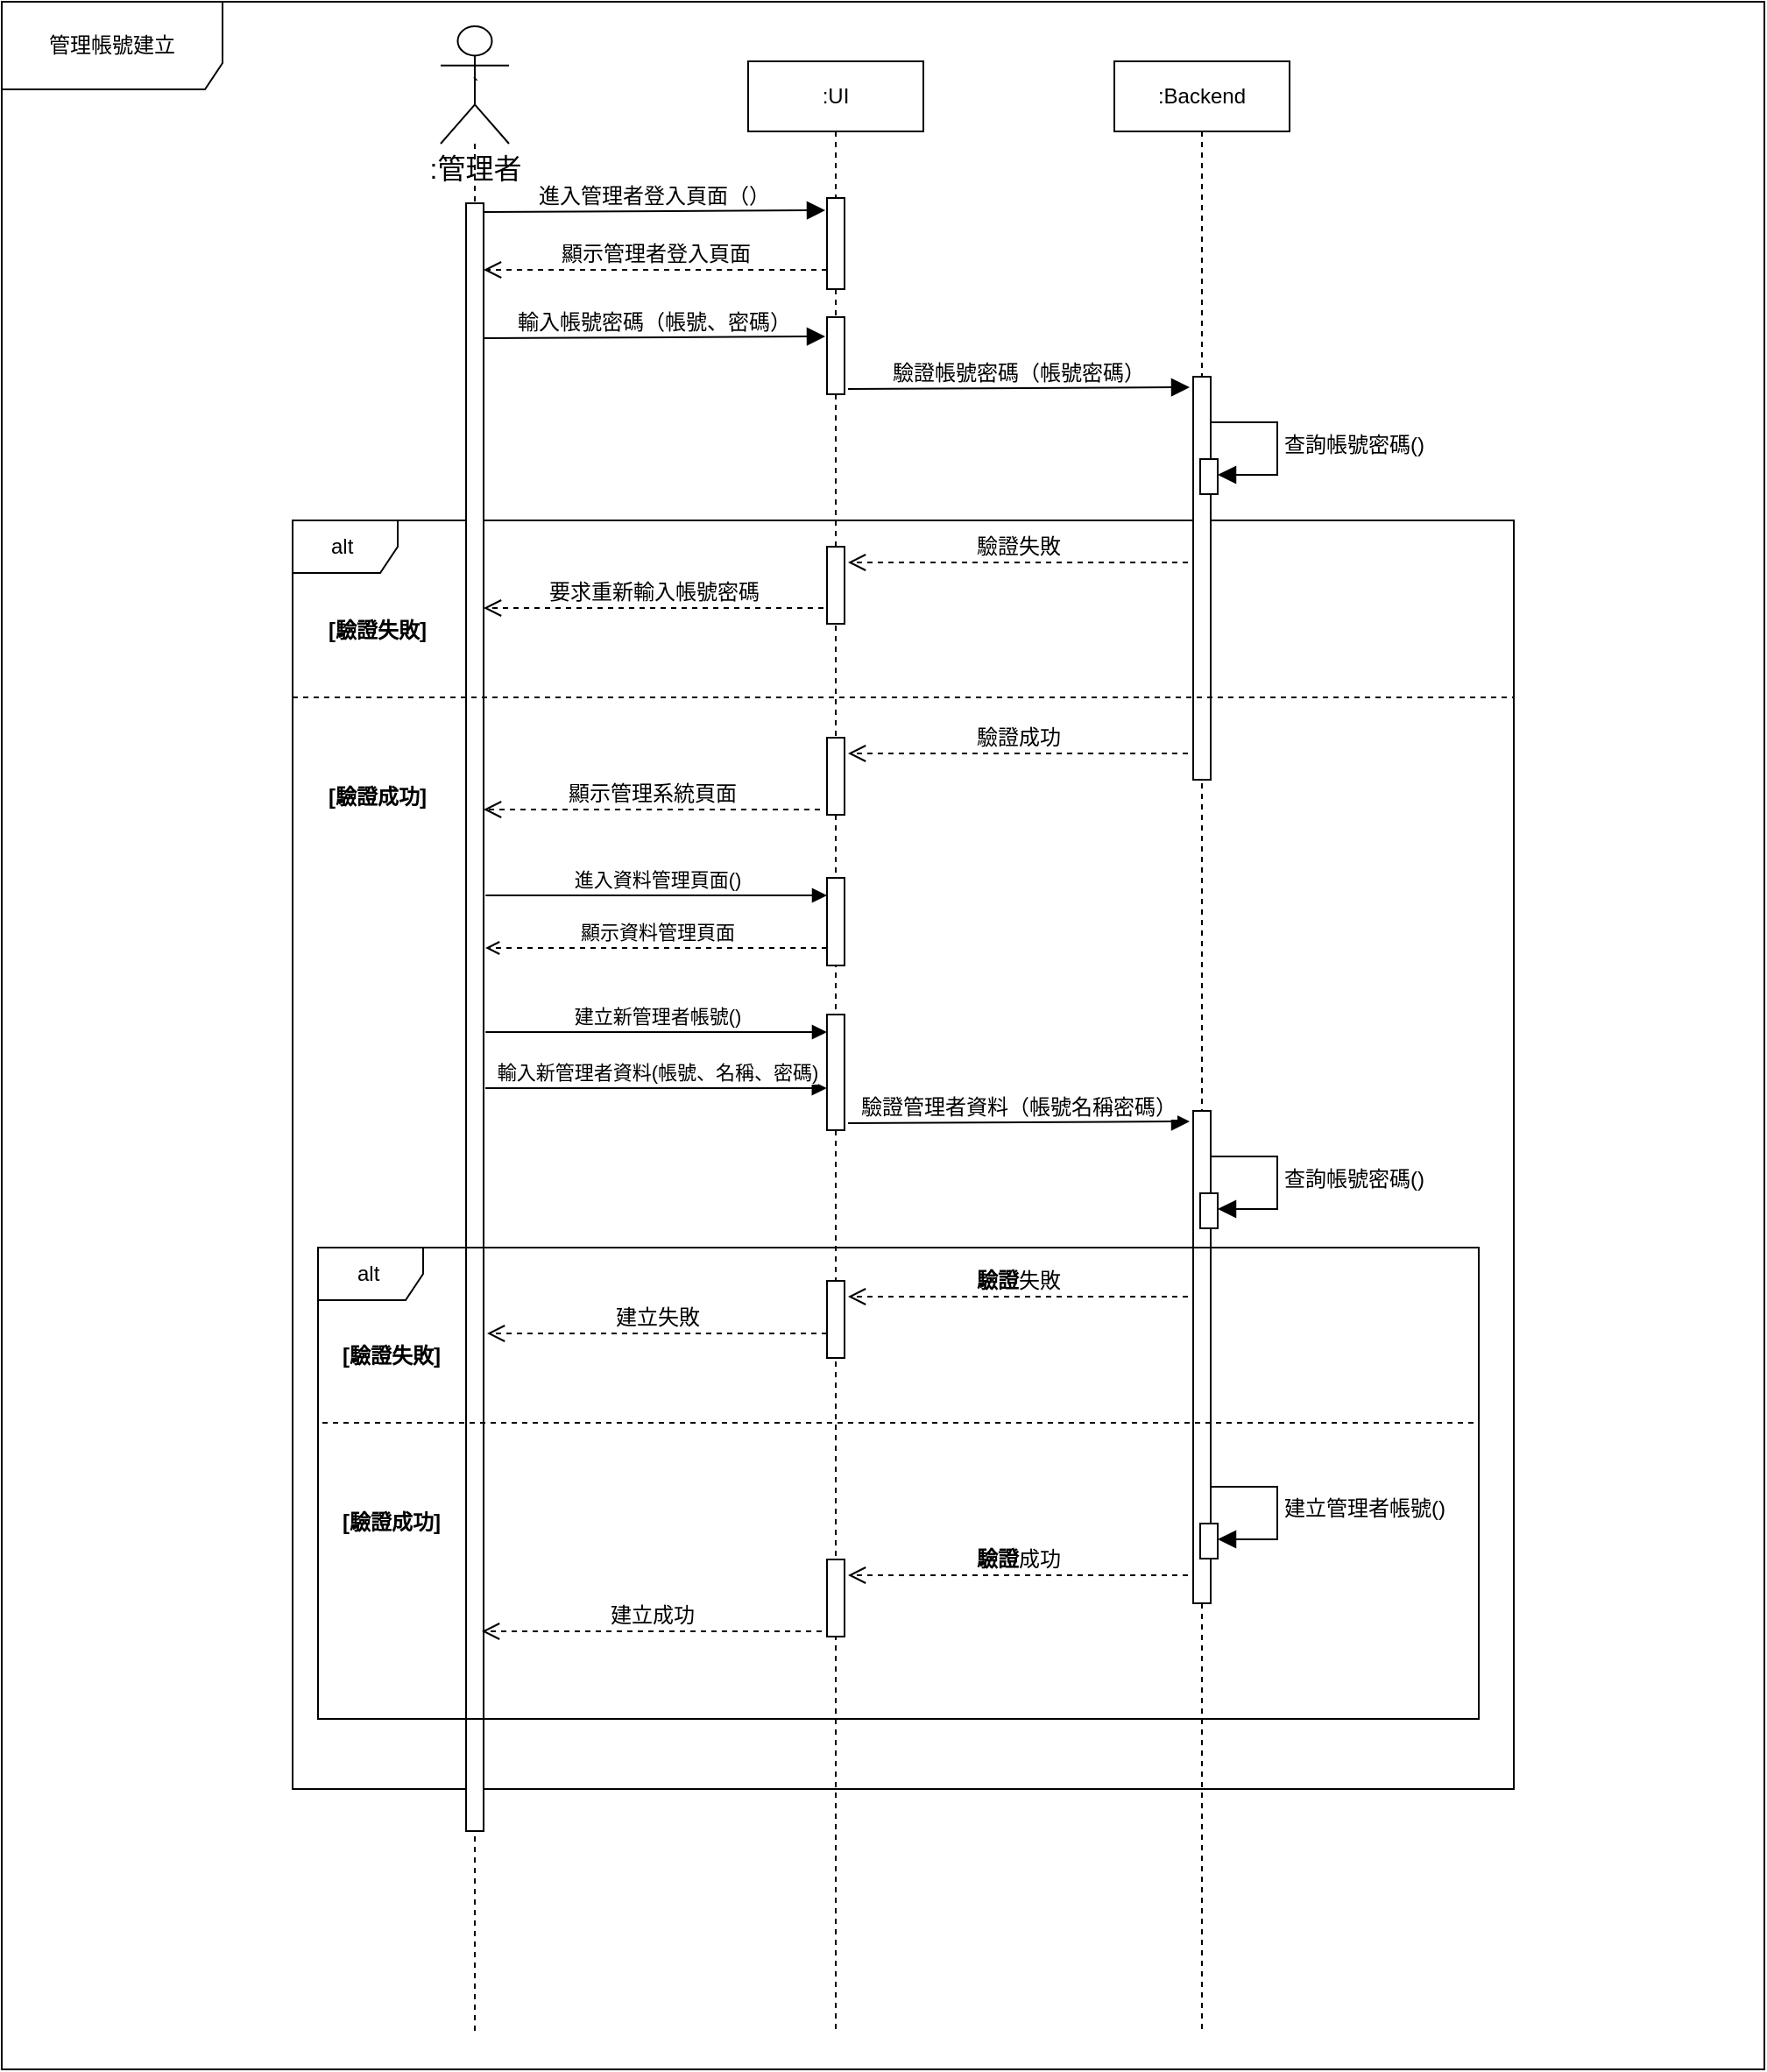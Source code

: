 <mxfile version="24.0.4" type="device">
  <diagram name="第 1 页" id="h2zrZuEtpmVf0U5pq_tw">
    <mxGraphModel dx="2546" dy="1436" grid="1" gridSize="10" guides="1" tooltips="1" connect="1" arrows="1" fold="1" page="0" pageScale="1" pageWidth="827" pageHeight="1169" math="0" shadow="0">
      <root>
        <mxCell id="0" />
        <mxCell id="1" parent="0" />
        <mxCell id="zxPr2gEcFa-4skPsukrC-24" value="alt&amp;nbsp;" style="shape=umlFrame;whiteSpace=wrap;html=1;pointerEvents=0;" parent="1" vertex="1">
          <mxGeometry x="-157" y="256" width="697" height="724" as="geometry" />
        </mxCell>
        <mxCell id="zxPr2gEcFa-4skPsukrC-2" value="`" style="shape=umlLifeline;perimeter=lifelinePerimeter;whiteSpace=wrap;html=1;container=1;dropTarget=0;collapsible=0;recursiveResize=0;outlineConnect=0;portConstraint=eastwest;newEdgeStyle={&quot;curved&quot;:0,&quot;rounded&quot;:0};participant=umlActor;size=67;" parent="1" vertex="1">
          <mxGeometry x="-72.5" y="-26" width="39" height="1146" as="geometry" />
        </mxCell>
        <mxCell id="zxPr2gEcFa-4skPsukrC-9" value="" style="html=1;points=[[0,0,0,0,5],[0,1,0,0,-5],[1,0,0,0,5],[1,1,0,0,-5]];perimeter=orthogonalPerimeter;outlineConnect=0;targetShapes=umlLifeline;portConstraint=eastwest;newEdgeStyle={&quot;curved&quot;:0,&quot;rounded&quot;:0};" parent="zxPr2gEcFa-4skPsukrC-2" vertex="1">
          <mxGeometry x="14.5" y="101" width="10" height="929" as="geometry" />
        </mxCell>
        <mxCell id="zxPr2gEcFa-4skPsukrC-3" value=":管理者" style="text;html=1;align=center;verticalAlign=middle;resizable=0;points=[];autosize=1;strokeColor=none;fillColor=none;fontSize=16;" parent="1" vertex="1">
          <mxGeometry x="-93" y="40" width="80" height="30" as="geometry" />
        </mxCell>
        <mxCell id="zxPr2gEcFa-4skPsukrC-7" value="進入管理者登入頁面（）" style="html=1;verticalAlign=bottom;endArrow=block;curved=0;rounded=0;fontSize=12;startSize=8;endSize=8;" parent="1" edge="1">
          <mxGeometry relative="1" as="geometry">
            <mxPoint x="-48" y="80" as="sourcePoint" />
            <mxPoint x="147" y="79" as="targetPoint" />
          </mxGeometry>
        </mxCell>
        <mxCell id="zxPr2gEcFa-4skPsukrC-11" value=":UI" style="shape=umlLifeline;perimeter=lifelinePerimeter;whiteSpace=wrap;html=1;container=1;dropTarget=0;collapsible=0;recursiveResize=0;outlineConnect=0;portConstraint=eastwest;newEdgeStyle={&quot;curved&quot;:0,&quot;rounded&quot;:0};" parent="1" vertex="1">
          <mxGeometry x="103" y="-6" width="100" height="1126" as="geometry" />
        </mxCell>
        <mxCell id="zxPr2gEcFa-4skPsukrC-12" value="" style="html=1;points=[[0,0,0,0,5],[0,1,0,0,-5],[1,0,0,0,5],[1,1,0,0,-5]];perimeter=orthogonalPerimeter;outlineConnect=0;targetShapes=umlLifeline;portConstraint=eastwest;newEdgeStyle={&quot;curved&quot;:0,&quot;rounded&quot;:0};" parent="zxPr2gEcFa-4skPsukrC-11" vertex="1">
          <mxGeometry x="45" y="78" width="10" height="52" as="geometry" />
        </mxCell>
        <mxCell id="wHdZwZcguU0iFTvbYWV7-5" value="" style="html=1;points=[[0,0,0,0,5],[0,1,0,0,-5],[1,0,0,0,5],[1,1,0,0,-5]];perimeter=orthogonalPerimeter;outlineConnect=0;targetShapes=umlLifeline;portConstraint=eastwest;newEdgeStyle={&quot;curved&quot;:0,&quot;rounded&quot;:0};" vertex="1" parent="zxPr2gEcFa-4skPsukrC-11">
          <mxGeometry x="45" y="146" width="10" height="44" as="geometry" />
        </mxCell>
        <mxCell id="wHdZwZcguU0iFTvbYWV7-6" value="" style="html=1;points=[[0,0,0,0,5],[0,1,0,0,-5],[1,0,0,0,5],[1,1,0,0,-5]];perimeter=orthogonalPerimeter;outlineConnect=0;targetShapes=umlLifeline;portConstraint=eastwest;newEdgeStyle={&quot;curved&quot;:0,&quot;rounded&quot;:0};" vertex="1" parent="zxPr2gEcFa-4skPsukrC-11">
          <mxGeometry x="45" y="277" width="10" height="44" as="geometry" />
        </mxCell>
        <mxCell id="wHdZwZcguU0iFTvbYWV7-8" value="" style="html=1;points=[[0,0,0,0,5],[0,1,0,0,-5],[1,0,0,0,5],[1,1,0,0,-5]];perimeter=orthogonalPerimeter;outlineConnect=0;targetShapes=umlLifeline;portConstraint=eastwest;newEdgeStyle={&quot;curved&quot;:0,&quot;rounded&quot;:0};" vertex="1" parent="zxPr2gEcFa-4skPsukrC-11">
          <mxGeometry x="45" y="386" width="10" height="44" as="geometry" />
        </mxCell>
        <mxCell id="wHdZwZcguU0iFTvbYWV7-9" value="驗證成功" style="html=1;verticalAlign=bottom;endArrow=open;dashed=1;endSize=8;curved=0;rounded=0;fontSize=12;" edge="1" parent="zxPr2gEcFa-4skPsukrC-11">
          <mxGeometry relative="1" as="geometry">
            <mxPoint x="251" y="395" as="sourcePoint" />
            <mxPoint x="57" y="395" as="targetPoint" />
          </mxGeometry>
        </mxCell>
        <mxCell id="wHdZwZcguU0iFTvbYWV7-13" value="" style="html=1;points=[[0,0,0,0,5],[0,1,0,0,-5],[1,0,0,0,5],[1,1,0,0,-5]];perimeter=orthogonalPerimeter;outlineConnect=0;targetShapes=umlLifeline;portConstraint=eastwest;newEdgeStyle={&quot;curved&quot;:0,&quot;rounded&quot;:0};" vertex="1" parent="zxPr2gEcFa-4skPsukrC-11">
          <mxGeometry x="45.0" y="466" width="10" height="50" as="geometry" />
        </mxCell>
        <mxCell id="wHdZwZcguU0iFTvbYWV7-16" value="" style="html=1;points=[[0,0,0,0,5],[0,1,0,0,-5],[1,0,0,0,5],[1,1,0,0,-5]];perimeter=orthogonalPerimeter;outlineConnect=0;targetShapes=umlLifeline;portConstraint=eastwest;newEdgeStyle={&quot;curved&quot;:0,&quot;rounded&quot;:0};" vertex="1" parent="zxPr2gEcFa-4skPsukrC-11">
          <mxGeometry x="44.97" y="544" width="10" height="66" as="geometry" />
        </mxCell>
        <mxCell id="zxPr2gEcFa-4skPsukrC-14" value="輸入帳號密碼（帳號、密碼）" style="html=1;verticalAlign=bottom;endArrow=block;curved=0;rounded=0;fontSize=12;startSize=8;endSize=8;" parent="1" edge="1">
          <mxGeometry relative="1" as="geometry">
            <mxPoint x="-48" y="152" as="sourcePoint" />
            <mxPoint x="147" y="151" as="targetPoint" />
          </mxGeometry>
        </mxCell>
        <mxCell id="zxPr2gEcFa-4skPsukrC-16" value="顯示管理者登入頁面" style="html=1;verticalAlign=bottom;endArrow=open;dashed=1;endSize=8;curved=0;rounded=0;fontSize=12;" parent="1" edge="1" source="zxPr2gEcFa-4skPsukrC-12">
          <mxGeometry relative="1" as="geometry">
            <mxPoint x="137" y="113" as="sourcePoint" />
            <mxPoint x="-48" y="113" as="targetPoint" />
          </mxGeometry>
        </mxCell>
        <mxCell id="zxPr2gEcFa-4skPsukrC-18" value=":Backend" style="shape=umlLifeline;perimeter=lifelinePerimeter;whiteSpace=wrap;html=1;container=1;dropTarget=0;collapsible=0;recursiveResize=0;outlineConnect=0;portConstraint=eastwest;newEdgeStyle={&quot;curved&quot;:0,&quot;rounded&quot;:0};" parent="1" vertex="1">
          <mxGeometry x="312" y="-6" width="100" height="1126" as="geometry" />
        </mxCell>
        <mxCell id="zxPr2gEcFa-4skPsukrC-19" value="" style="html=1;points=[[0,0,0,0,5],[0,1,0,0,-5],[1,0,0,0,5],[1,1,0,0,-5]];perimeter=orthogonalPerimeter;outlineConnect=0;targetShapes=umlLifeline;portConstraint=eastwest;newEdgeStyle={&quot;curved&quot;:0,&quot;rounded&quot;:0};" parent="zxPr2gEcFa-4skPsukrC-18" vertex="1">
          <mxGeometry x="45" y="180" width="10" height="230" as="geometry" />
        </mxCell>
        <mxCell id="zxPr2gEcFa-4skPsukrC-36" value="查詢帳號密碼()" style="html=1;align=left;spacingLeft=2;endArrow=block;rounded=0;edgeStyle=orthogonalEdgeStyle;curved=0;rounded=0;fontSize=12;startSize=8;endSize=8;" parent="zxPr2gEcFa-4skPsukrC-18" edge="1" target="wHdZwZcguU0iFTvbYWV7-1">
          <mxGeometry relative="1" as="geometry">
            <mxPoint x="55" y="206.034" as="sourcePoint" />
            <Array as="points">
              <mxPoint x="93" y="206" />
              <mxPoint x="93" y="236" />
            </Array>
            <mxPoint x="68" y="236" as="targetPoint" />
          </mxGeometry>
        </mxCell>
        <mxCell id="wHdZwZcguU0iFTvbYWV7-1" value="" style="html=1;points=[[0,0,0,0,5],[0,1,0,0,-5],[1,0,0,0,5],[1,1,0,0,-5]];perimeter=orthogonalPerimeter;outlineConnect=0;targetShapes=umlLifeline;portConstraint=eastwest;newEdgeStyle={&quot;curved&quot;:0,&quot;rounded&quot;:0};" vertex="1" parent="zxPr2gEcFa-4skPsukrC-18">
          <mxGeometry x="49" y="227" width="10" height="20" as="geometry" />
        </mxCell>
        <mxCell id="wHdZwZcguU0iFTvbYWV7-20" value="" style="html=1;points=[[0,0,0,0,5],[0,1,0,0,-5],[1,0,0,0,5],[1,1,0,0,-5]];perimeter=orthogonalPerimeter;outlineConnect=0;targetShapes=umlLifeline;portConstraint=eastwest;newEdgeStyle={&quot;curved&quot;:0,&quot;rounded&quot;:0};" vertex="1" parent="zxPr2gEcFa-4skPsukrC-18">
          <mxGeometry x="-164" y="696" width="10" height="44" as="geometry" />
        </mxCell>
        <mxCell id="wHdZwZcguU0iFTvbYWV7-21" value="" style="html=1;points=[[0,0,0,0,5],[0,1,0,0,-5],[1,0,0,0,5],[1,1,0,0,-5]];perimeter=orthogonalPerimeter;outlineConnect=0;targetShapes=umlLifeline;portConstraint=eastwest;newEdgeStyle={&quot;curved&quot;:0,&quot;rounded&quot;:0};" vertex="1" parent="zxPr2gEcFa-4skPsukrC-18">
          <mxGeometry x="-164" y="855" width="10" height="44" as="geometry" />
        </mxCell>
        <mxCell id="wHdZwZcguU0iFTvbYWV7-22" value="&lt;span style=&quot;font-weight: 700;&quot;&gt;驗證&lt;/span&gt;成功" style="html=1;verticalAlign=bottom;endArrow=open;dashed=1;endSize=8;curved=0;rounded=0;fontSize=12;" edge="1" parent="zxPr2gEcFa-4skPsukrC-18">
          <mxGeometry relative="1" as="geometry">
            <mxPoint x="42" y="864" as="sourcePoint" />
            <mxPoint x="-152" y="864" as="targetPoint" />
          </mxGeometry>
        </mxCell>
        <mxCell id="wHdZwZcguU0iFTvbYWV7-23" value="" style="html=1;points=[[0,0,0,0,5],[0,1,0,0,-5],[1,0,0,0,5],[1,1,0,0,-5]];perimeter=orthogonalPerimeter;outlineConnect=0;targetShapes=umlLifeline;portConstraint=eastwest;newEdgeStyle={&quot;curved&quot;:0,&quot;rounded&quot;:0};" vertex="1" parent="zxPr2gEcFa-4skPsukrC-18">
          <mxGeometry x="45" y="599" width="10" height="281" as="geometry" />
        </mxCell>
        <mxCell id="wHdZwZcguU0iFTvbYWV7-24" value="查詢帳號密碼()" style="html=1;align=left;spacingLeft=2;endArrow=block;rounded=0;edgeStyle=orthogonalEdgeStyle;curved=0;rounded=0;fontSize=12;startSize=8;endSize=8;" edge="1" parent="zxPr2gEcFa-4skPsukrC-18" target="wHdZwZcguU0iFTvbYWV7-25">
          <mxGeometry relative="1" as="geometry">
            <mxPoint x="55" y="625.034" as="sourcePoint" />
            <Array as="points">
              <mxPoint x="93" y="625" />
              <mxPoint x="93" y="655" />
            </Array>
            <mxPoint x="68" y="655" as="targetPoint" />
          </mxGeometry>
        </mxCell>
        <mxCell id="wHdZwZcguU0iFTvbYWV7-25" value="" style="html=1;points=[[0,0,0,0,5],[0,1,0,0,-5],[1,0,0,0,5],[1,1,0,0,-5]];perimeter=orthogonalPerimeter;outlineConnect=0;targetShapes=umlLifeline;portConstraint=eastwest;newEdgeStyle={&quot;curved&quot;:0,&quot;rounded&quot;:0};" vertex="1" parent="zxPr2gEcFa-4skPsukrC-18">
          <mxGeometry x="49" y="646" width="10" height="20" as="geometry" />
        </mxCell>
        <mxCell id="wHdZwZcguU0iFTvbYWV7-26" value="驗證管理者資料（帳號名稱密碼）" style="html=1;verticalAlign=bottom;endArrow=block;curved=0;rounded=0;fontSize=12;startSize=8;endSize=8;" edge="1" parent="zxPr2gEcFa-4skPsukrC-18">
          <mxGeometry relative="1" as="geometry">
            <mxPoint x="-152" y="606" as="sourcePoint" />
            <mxPoint x="43" y="605" as="targetPoint" />
          </mxGeometry>
        </mxCell>
        <mxCell id="wHdZwZcguU0iFTvbYWV7-27" value="&lt;span style=&quot;font-weight: 700;&quot;&gt;驗證&lt;/span&gt;失敗" style="html=1;verticalAlign=bottom;endArrow=open;dashed=1;endSize=8;curved=0;rounded=0;fontSize=12;" edge="1" parent="zxPr2gEcFa-4skPsukrC-18">
          <mxGeometry relative="1" as="geometry">
            <mxPoint x="42" y="705" as="sourcePoint" />
            <mxPoint x="-152" y="705" as="targetPoint" />
          </mxGeometry>
        </mxCell>
        <mxCell id="zxPr2gEcFa-4skPsukrC-22" value="驗證帳號密碼（帳號密碼）" style="html=1;verticalAlign=bottom;endArrow=block;curved=0;rounded=0;fontSize=12;startSize=8;endSize=8;" parent="1" edge="1">
          <mxGeometry relative="1" as="geometry">
            <mxPoint x="160" y="181" as="sourcePoint" />
            <mxPoint x="355" y="180" as="targetPoint" />
          </mxGeometry>
        </mxCell>
        <mxCell id="zxPr2gEcFa-4skPsukrC-27" value="" style="line;strokeWidth=1;fillColor=none;align=left;verticalAlign=middle;spacingTop=-1;spacingLeft=3;spacingRight=3;rotatable=0;labelPosition=right;points=[];portConstraint=eastwest;strokeColor=inherit;dashed=1;" parent="1" vertex="1">
          <mxGeometry x="-157" y="353" width="697" height="8" as="geometry" />
        </mxCell>
        <mxCell id="zxPr2gEcFa-4skPsukrC-29" value="[驗證失敗]" style="text;align=center;fontStyle=1;verticalAlign=middle;spacingLeft=3;spacingRight=3;strokeColor=none;rotatable=0;points=[[0,0.5],[1,0.5]];portConstraint=eastwest;html=1;" parent="1" vertex="1">
          <mxGeometry x="-149" y="306" width="80" height="26" as="geometry" />
        </mxCell>
        <mxCell id="zxPr2gEcFa-4skPsukrC-30" value="[驗證成功]" style="text;align=center;fontStyle=1;verticalAlign=middle;spacingLeft=3;spacingRight=3;strokeColor=none;rotatable=0;points=[[0,0.5],[1,0.5]];portConstraint=eastwest;html=1;" parent="1" vertex="1">
          <mxGeometry x="-149" y="401" width="80" height="26" as="geometry" />
        </mxCell>
        <mxCell id="zxPr2gEcFa-4skPsukrC-31" value="要求重新輸入帳號密碼" style="html=1;verticalAlign=bottom;endArrow=open;dashed=1;endSize=8;curved=0;rounded=0;fontSize=12;" parent="1" edge="1">
          <mxGeometry relative="1" as="geometry">
            <mxPoint x="146" y="306" as="sourcePoint" />
            <mxPoint x="-48" y="306" as="targetPoint" />
          </mxGeometry>
        </mxCell>
        <mxCell id="zxPr2gEcFa-4skPsukrC-32" value="顯示管理系統頁面" style="html=1;verticalAlign=bottom;endArrow=open;dashed=1;endSize=8;curved=0;rounded=0;fontSize=12;" parent="1" edge="1" target="zxPr2gEcFa-4skPsukrC-9">
          <mxGeometry relative="1" as="geometry">
            <mxPoint x="144" y="421" as="sourcePoint" />
            <mxPoint x="-41" y="421" as="targetPoint" />
          </mxGeometry>
        </mxCell>
        <mxCell id="wHdZwZcguU0iFTvbYWV7-7" value="驗證失敗" style="html=1;verticalAlign=bottom;endArrow=open;dashed=1;endSize=8;curved=0;rounded=0;fontSize=12;" edge="1" parent="1">
          <mxGeometry relative="1" as="geometry">
            <mxPoint x="354" y="280" as="sourcePoint" />
            <mxPoint x="160" y="280" as="targetPoint" />
          </mxGeometry>
        </mxCell>
        <mxCell id="wHdZwZcguU0iFTvbYWV7-15" value="進入資料管理頁面()" style="html=1;verticalAlign=bottom;endArrow=block;curved=0;rounded=0;" edge="1" parent="1" target="wHdZwZcguU0iFTvbYWV7-13">
          <mxGeometry x="0.003" width="80" relative="1" as="geometry">
            <mxPoint x="-46.86" y="470" as="sourcePoint" />
            <mxPoint x="103.0" y="470" as="targetPoint" />
            <mxPoint as="offset" />
          </mxGeometry>
        </mxCell>
        <mxCell id="wHdZwZcguU0iFTvbYWV7-14" value="顯示資料管理頁面" style="html=1;verticalAlign=bottom;labelBackgroundColor=none;endArrow=open;endFill=0;dashed=1;rounded=0;" edge="1" parent="1" source="wHdZwZcguU0iFTvbYWV7-13">
          <mxGeometry width="160" relative="1" as="geometry">
            <mxPoint x="103.0" y="500" as="sourcePoint" />
            <mxPoint x="-46.97" y="500" as="targetPoint" />
          </mxGeometry>
        </mxCell>
        <mxCell id="wHdZwZcguU0iFTvbYWV7-17" value="建立新管理者帳號()" style="html=1;verticalAlign=bottom;endArrow=block;curved=0;rounded=0;" edge="1" target="wHdZwZcguU0iFTvbYWV7-16" parent="1">
          <mxGeometry x="0.003" width="80" relative="1" as="geometry">
            <mxPoint x="-46.89" y="548" as="sourcePoint" />
            <mxPoint x="102.97" y="548" as="targetPoint" />
            <mxPoint as="offset" />
          </mxGeometry>
        </mxCell>
        <mxCell id="wHdZwZcguU0iFTvbYWV7-19" value="輸入新管理者資料(帳號、名稱、密碼)" style="html=1;verticalAlign=bottom;endArrow=block;curved=0;rounded=0;" edge="1" parent="1">
          <mxGeometry x="0.003" width="80" relative="1" as="geometry">
            <mxPoint x="-47.0" y="580" as="sourcePoint" />
            <mxPoint x="147.89" y="580" as="targetPoint" />
            <mxPoint as="offset" />
          </mxGeometry>
        </mxCell>
        <mxCell id="wHdZwZcguU0iFTvbYWV7-28" value="alt&amp;nbsp;" style="shape=umlFrame;whiteSpace=wrap;html=1;pointerEvents=0;" vertex="1" parent="1">
          <mxGeometry x="-142.5" y="671" width="662.5" height="269" as="geometry" />
        </mxCell>
        <mxCell id="wHdZwZcguU0iFTvbYWV7-29" value="" style="line;strokeWidth=1;fillColor=none;align=left;verticalAlign=middle;spacingTop=-1;spacingLeft=3;spacingRight=3;rotatable=0;labelPosition=right;points=[];portConstraint=eastwest;strokeColor=inherit;dashed=1;" vertex="1" parent="1">
          <mxGeometry x="-140" y="767" width="660" height="8" as="geometry" />
        </mxCell>
        <mxCell id="wHdZwZcguU0iFTvbYWV7-30" value="[驗證失敗]" style="text;align=center;fontStyle=1;verticalAlign=middle;spacingLeft=3;spacingRight=3;strokeColor=none;rotatable=0;points=[[0,0.5],[1,0.5]];portConstraint=eastwest;html=1;" vertex="1" parent="1">
          <mxGeometry x="-141" y="720" width="80" height="26" as="geometry" />
        </mxCell>
        <mxCell id="wHdZwZcguU0iFTvbYWV7-31" value="[驗證成功]" style="text;align=center;fontStyle=1;verticalAlign=middle;spacingLeft=3;spacingRight=3;strokeColor=none;rotatable=0;points=[[0,0.5],[1,0.5]];portConstraint=eastwest;html=1;" vertex="1" parent="1">
          <mxGeometry x="-141" y="815" width="80" height="26" as="geometry" />
        </mxCell>
        <mxCell id="wHdZwZcguU0iFTvbYWV7-32" value="建立失敗" style="html=1;verticalAlign=bottom;endArrow=open;dashed=1;endSize=8;curved=0;rounded=0;fontSize=12;" edge="1" parent="1">
          <mxGeometry relative="1" as="geometry">
            <mxPoint x="148" y="720" as="sourcePoint" />
            <mxPoint x="-46" y="720" as="targetPoint" />
          </mxGeometry>
        </mxCell>
        <mxCell id="wHdZwZcguU0iFTvbYWV7-33" value="建立管理者帳號()" style="html=1;align=left;spacingLeft=2;endArrow=block;rounded=0;edgeStyle=orthogonalEdgeStyle;curved=0;rounded=0;fontSize=12;startSize=8;endSize=8;" edge="1" parent="1" target="wHdZwZcguU0iFTvbYWV7-34">
          <mxGeometry relative="1" as="geometry">
            <mxPoint x="367" y="807.534" as="sourcePoint" />
            <Array as="points">
              <mxPoint x="405" y="807.5" />
              <mxPoint x="405" y="837.5" />
            </Array>
            <mxPoint x="380" y="837.5" as="targetPoint" />
          </mxGeometry>
        </mxCell>
        <mxCell id="wHdZwZcguU0iFTvbYWV7-34" value="" style="html=1;points=[[0,0,0,0,5],[0,1,0,0,-5],[1,0,0,0,5],[1,1,0,0,-5]];perimeter=orthogonalPerimeter;outlineConnect=0;targetShapes=umlLifeline;portConstraint=eastwest;newEdgeStyle={&quot;curved&quot;:0,&quot;rounded&quot;:0};" vertex="1" parent="1">
          <mxGeometry x="361" y="828.5" width="10" height="20" as="geometry" />
        </mxCell>
        <mxCell id="wHdZwZcguU0iFTvbYWV7-37" value="建立成功" style="html=1;verticalAlign=bottom;endArrow=open;dashed=1;endSize=8;curved=0;rounded=0;fontSize=12;" edge="1" parent="1">
          <mxGeometry relative="1" as="geometry">
            <mxPoint x="145" y="890" as="sourcePoint" />
            <mxPoint x="-49" y="890" as="targetPoint" />
          </mxGeometry>
        </mxCell>
        <mxCell id="wHdZwZcguU0iFTvbYWV7-38" value="管理帳號建立" style="shape=umlFrame;whiteSpace=wrap;html=1;pointerEvents=0;width=126;height=50;" vertex="1" parent="1">
          <mxGeometry x="-323" y="-40" width="1006" height="1180" as="geometry" />
        </mxCell>
      </root>
    </mxGraphModel>
  </diagram>
</mxfile>
